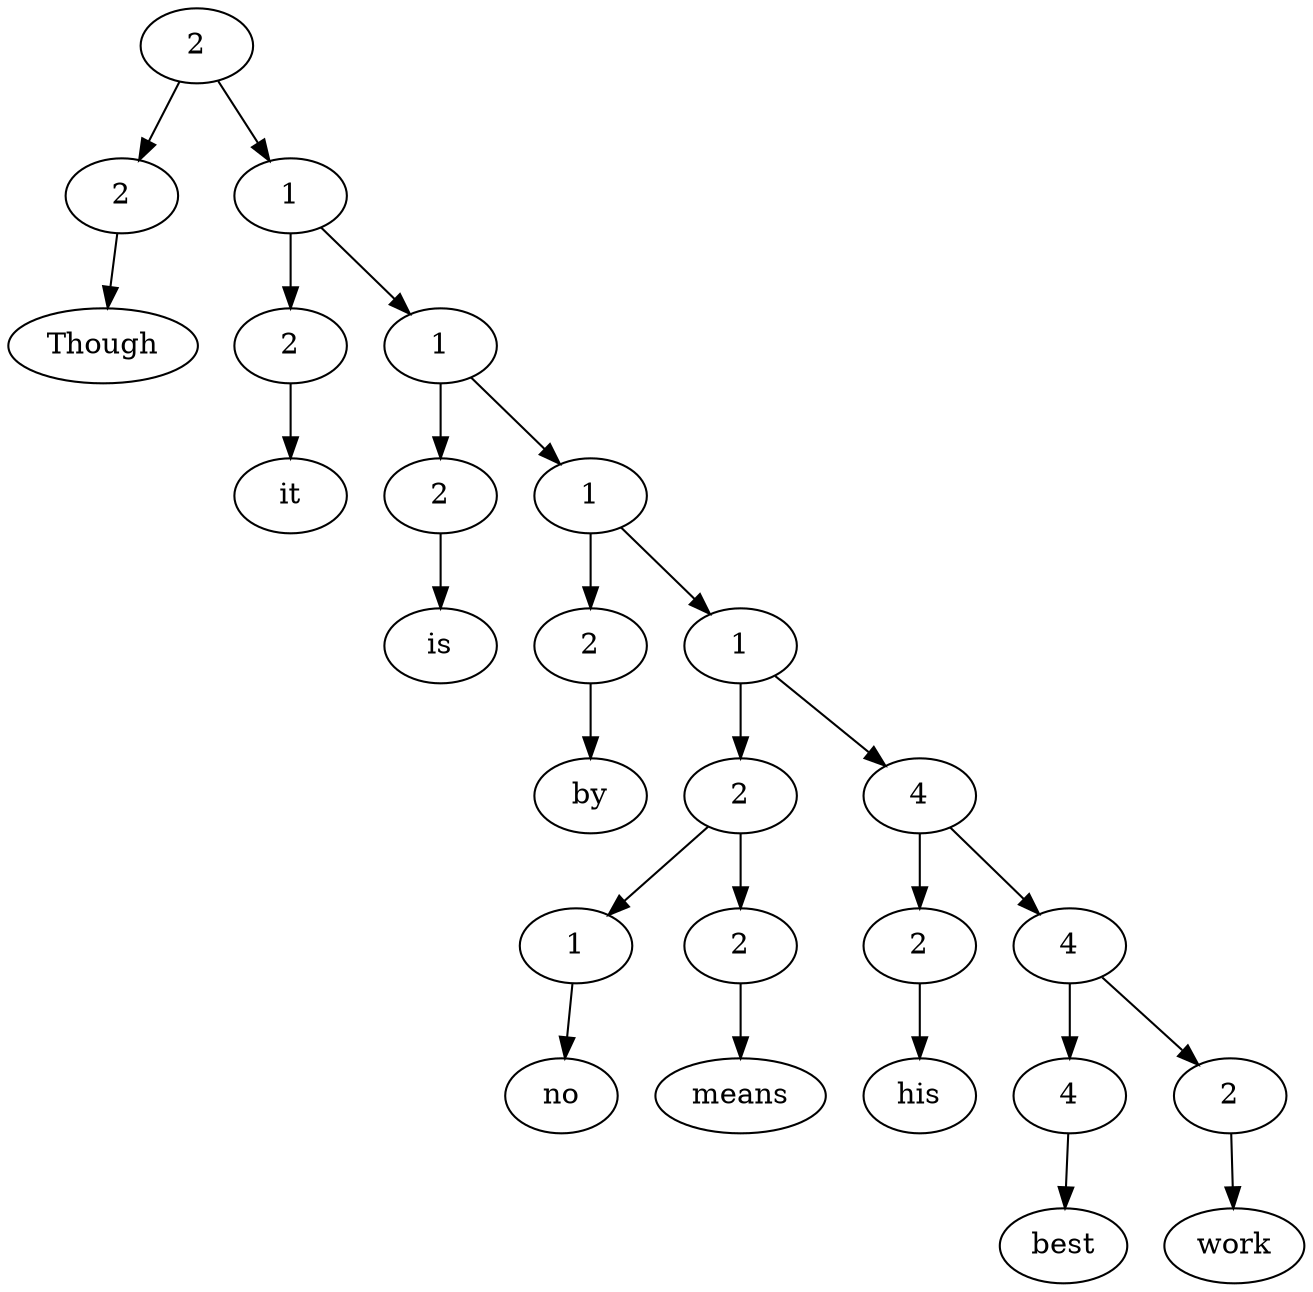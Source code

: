digraph G{Node0 [label="2"]
Node0 -> Node1
Node0 -> Node3
Node1 [label="2"]
Node1 -> Node2
Node3 [label="1"]
Node3 -> Node4
Node3 -> Node6
Node2 [label="Though"]
Node4 [label="2"]
Node4 -> Node5
Node6 [label="1"]
Node6 -> Node7
Node6 -> Node9
Node5 [label="it"]
Node7 [label="2"]
Node7 -> Node8
Node9 [label="1"]
Node9 -> Node10
Node9 -> Node12
Node8 [label="is"]
Node10 [label="2"]
Node10 -> Node11
Node12 [label="1"]
Node12 -> Node13
Node12 -> Node18
Node11 [label="by"]
Node13 [label="2"]
Node13 -> Node14
Node13 -> Node16
Node18 [label="4"]
Node18 -> Node19
Node18 -> Node21
Node14 [label="1"]
Node14 -> Node15
Node16 [label="2"]
Node16 -> Node17
Node19 [label="2"]
Node19 -> Node20
Node21 [label="4"]
Node21 -> Node22
Node21 -> Node24
Node15 [label="no"]
Node17 [label="means"]
Node20 [label="his"]
Node22 [label="4"]
Node22 -> Node23
Node24 [label="2"]
Node24 -> Node25
Node23 [label="best"]
Node25 [label="work"]
}